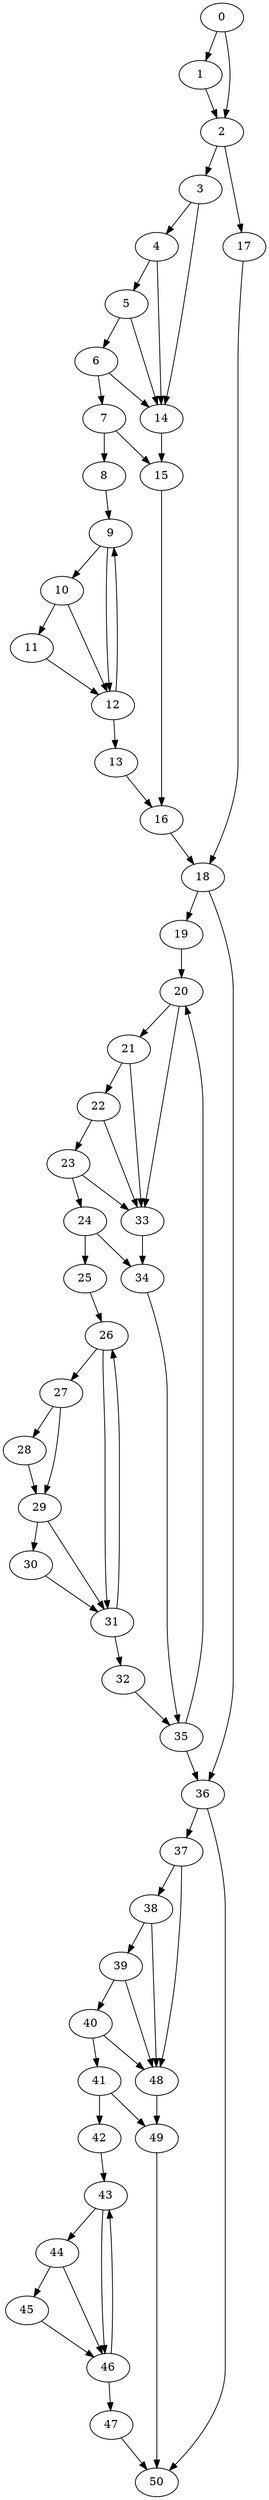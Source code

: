 digraph {
	0
	1
	2
	3
	4
	5
	6
	7
	8
	9
	10
	11
	12
	13
	14
	15
	16
	17
	18
	19
	20
	21
	22
	23
	24
	25
	26
	27
	28
	29
	30
	31
	32
	33
	34
	35
	36
	37
	38
	39
	40
	41
	42
	43
	44
	45
	46
	47
	48
	49
	50
	0 -> 1
	32 -> 35
	34 -> 35
	36 -> 50
	47 -> 50
	49 -> 50
	24 -> 25
	38 -> 39
	41 -> 42
	37 -> 48
	38 -> 48
	39 -> 48
	40 -> 48
	43 -> 46
	44 -> 46
	45 -> 46
	6 -> 7
	26 -> 27
	37 -> 38
	40 -> 41
	43 -> 44
	6 -> 14
	3 -> 14
	4 -> 14
	5 -> 14
	18 -> 19
	25 -> 26
	31 -> 26
	2 -> 3
	3 -> 4
	4 -> 5
	7 -> 8
	8 -> 9
	12 -> 9
	27 -> 28
	29 -> 30
	26 -> 31
	29 -> 31
	30 -> 31
	31 -> 32
	44 -> 45
	46 -> 47
	5 -> 6
	9 -> 10
	19 -> 20
	35 -> 20
	27 -> 29
	28 -> 29
	18 -> 36
	35 -> 36
	16 -> 18
	17 -> 18
	20 -> 21
	23 -> 24
	24 -> 34
	33 -> 34
	36 -> 37
	22 -> 33
	23 -> 33
	20 -> 33
	21 -> 33
	39 -> 40
	42 -> 43
	46 -> 43
	0 -> 2
	1 -> 2
	10 -> 11
	9 -> 12
	10 -> 12
	11 -> 12
	12 -> 13
	7 -> 15
	14 -> 15
	13 -> 16
	15 -> 16
	2 -> 17
	21 -> 22
	22 -> 23
	41 -> 49
	48 -> 49
}
